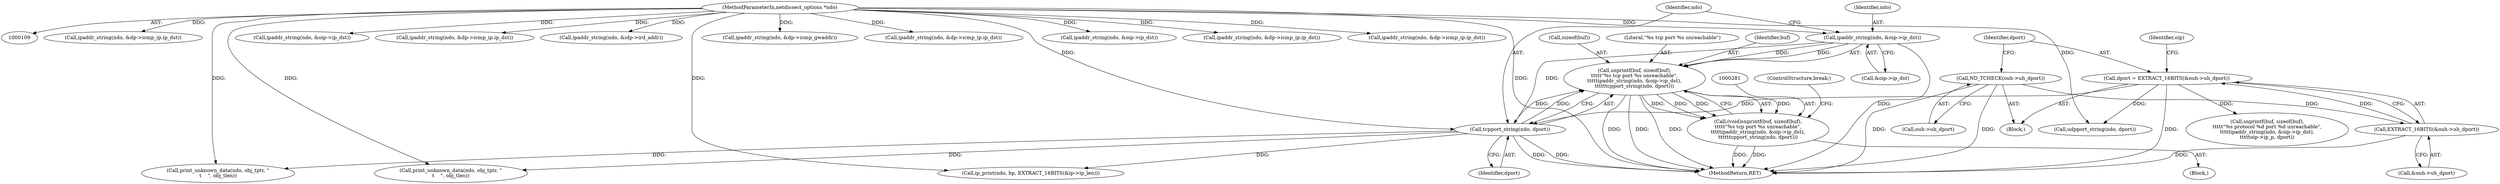 digraph "0_tcpdump_8509ef02eceb2bbb479cea10fe4a7ec6395f1a8b@API" {
"1000282" [label="(Call,snprintf(buf, sizeof(buf),\n\t\t\t\t\t\"%s tcp port %s unreachable\",\n\t\t\t\t\tipaddr_string(ndo, &oip->ip_dst),\n\t\t\t\t\ttcpport_string(ndo, dport)))"];
"1000287" [label="(Call,ipaddr_string(ndo, &oip->ip_dst))"];
"1000110" [label="(MethodParameterIn,netdissect_options *ndo)"];
"1000293" [label="(Call,tcpport_string(ndo, dport))"];
"1000267" [label="(Call,dport = EXTRACT_16BITS(&ouh->uh_dport))"];
"1000269" [label="(Call,EXTRACT_16BITS(&ouh->uh_dport))"];
"1000263" [label="(Call,ND_TCHECK(ouh->uh_dport))"];
"1000280" [label="(Call,(void)snprintf(buf, sizeof(buf),\n\t\t\t\t\t\"%s tcp port %s unreachable\",\n\t\t\t\t\tipaddr_string(ndo, &oip->ip_dst),\n\t\t\t\t\ttcpport_string(ndo, dport)))"];
"1000263" [label="(Call,ND_TCHECK(ouh->uh_dport))"];
"1000221" [label="(Call,ipaddr_string(ndo, &dp->icmp_ip.ip_dst))"];
"1000311" [label="(Call,udpport_string(ndo, dport))"];
"1000323" [label="(Call,ipaddr_string(ndo, &oip->ip_dst))"];
"1000318" [label="(Call,snprintf(buf, sizeof(buf),\n\t\t\t\t\t\"%s protocol %d port %d unreachable\",\n\t\t\t\t\tipaddr_string(ndo, &oip->ip_dst),\n\t\t\t\t\toip->ip_p, dport))"];
"1000280" [label="(Call,(void)snprintf(buf, sizeof(buf),\n\t\t\t\t\t\"%s tcp port %s unreachable\",\n\t\t\t\t\tipaddr_string(ndo, &oip->ip_dst),\n\t\t\t\t\ttcpport_string(ndo, dport)))"];
"1000267" [label="(Call,dport = EXTRACT_16BITS(&ouh->uh_dport))"];
"1001265" [label="(MethodReturn,RET)"];
"1000282" [label="(Call,snprintf(buf, sizeof(buf),\n\t\t\t\t\t\"%s tcp port %s unreachable\",\n\t\t\t\t\tipaddr_string(ndo, &oip->ip_dst),\n\t\t\t\t\ttcpport_string(ndo, dport)))"];
"1000288" [label="(Identifier,ndo)"];
"1000276" [label="(Identifier,oip)"];
"1000284" [label="(Call,sizeof(buf))"];
"1000294" [label="(Identifier,ndo)"];
"1000964" [label="(Call,ip_print(ndo, bp, EXTRACT_16BITS(&ip->ip_len)))"];
"1000408" [label="(Call,ipaddr_string(ndo, &dp->icmp_ip.ip_dst))"];
"1000286" [label="(Literal,\"%s tcp port %s unreachable\")"];
"1000287" [label="(Call,ipaddr_string(ndo, &oip->ip_dst))"];
"1000656" [label="(Call,ipaddr_string(ndo, &idp->ird_addr))"];
"1000206" [label="(Block,)"];
"1000110" [label="(MethodParameterIn,netdissect_options *ndo)"];
"1000296" [label="(ControlStructure,break;)"];
"1000270" [label="(Call,&ouh->uh_dport)"];
"1000289" [label="(Call,&oip->ip_dst)"];
"1000295" [label="(Identifier,dport)"];
"1001242" [label="(Call,print_unknown_data(ndo, obj_tptr, \"\n\t    \", obj_tlen))"];
"1000269" [label="(Call,EXTRACT_16BITS(&ouh->uh_dport))"];
"1000448" [label="(Call,ipaddr_string(ndo, &dp->icmp_gwaddr))"];
"1000268" [label="(Identifier,dport)"];
"1000383" [label="(Call,ipaddr_string(ndo, &dp->icmp_ip.ip_dst))"];
"1000264" [label="(Call,ouh->uh_dport)"];
"1000278" [label="(Block,)"];
"1001234" [label="(Call,print_unknown_data(ndo, obj_tptr, \"\n\t    \", obj_tlen))"];
"1000283" [label="(Identifier,buf)"];
"1000305" [label="(Call,ipaddr_string(ndo, &oip->ip_dst))"];
"1000293" [label="(Call,tcpport_string(ndo, dport))"];
"1000365" [label="(Call,ipaddr_string(ndo, &dp->icmp_ip.ip_dst))"];
"1000440" [label="(Call,ipaddr_string(ndo, &dp->icmp_ip.ip_dst))"];
"1000282" -> "1000280"  [label="AST: "];
"1000282" -> "1000293"  [label="CFG: "];
"1000283" -> "1000282"  [label="AST: "];
"1000284" -> "1000282"  [label="AST: "];
"1000286" -> "1000282"  [label="AST: "];
"1000287" -> "1000282"  [label="AST: "];
"1000293" -> "1000282"  [label="AST: "];
"1000280" -> "1000282"  [label="CFG: "];
"1000282" -> "1001265"  [label="DDG: "];
"1000282" -> "1001265"  [label="DDG: "];
"1000282" -> "1001265"  [label="DDG: "];
"1000282" -> "1000280"  [label="DDG: "];
"1000282" -> "1000280"  [label="DDG: "];
"1000282" -> "1000280"  [label="DDG: "];
"1000282" -> "1000280"  [label="DDG: "];
"1000287" -> "1000282"  [label="DDG: "];
"1000287" -> "1000282"  [label="DDG: "];
"1000293" -> "1000282"  [label="DDG: "];
"1000293" -> "1000282"  [label="DDG: "];
"1000287" -> "1000289"  [label="CFG: "];
"1000288" -> "1000287"  [label="AST: "];
"1000289" -> "1000287"  [label="AST: "];
"1000294" -> "1000287"  [label="CFG: "];
"1000287" -> "1001265"  [label="DDG: "];
"1000110" -> "1000287"  [label="DDG: "];
"1000287" -> "1000293"  [label="DDG: "];
"1000110" -> "1000109"  [label="AST: "];
"1000110" -> "1001265"  [label="DDG: "];
"1000110" -> "1000221"  [label="DDG: "];
"1000110" -> "1000293"  [label="DDG: "];
"1000110" -> "1000305"  [label="DDG: "];
"1000110" -> "1000311"  [label="DDG: "];
"1000110" -> "1000323"  [label="DDG: "];
"1000110" -> "1000365"  [label="DDG: "];
"1000110" -> "1000383"  [label="DDG: "];
"1000110" -> "1000408"  [label="DDG: "];
"1000110" -> "1000440"  [label="DDG: "];
"1000110" -> "1000448"  [label="DDG: "];
"1000110" -> "1000656"  [label="DDG: "];
"1000110" -> "1000964"  [label="DDG: "];
"1000110" -> "1001234"  [label="DDG: "];
"1000110" -> "1001242"  [label="DDG: "];
"1000293" -> "1000295"  [label="CFG: "];
"1000294" -> "1000293"  [label="AST: "];
"1000295" -> "1000293"  [label="AST: "];
"1000293" -> "1001265"  [label="DDG: "];
"1000293" -> "1001265"  [label="DDG: "];
"1000267" -> "1000293"  [label="DDG: "];
"1000293" -> "1000964"  [label="DDG: "];
"1000293" -> "1001234"  [label="DDG: "];
"1000293" -> "1001242"  [label="DDG: "];
"1000267" -> "1000206"  [label="AST: "];
"1000267" -> "1000269"  [label="CFG: "];
"1000268" -> "1000267"  [label="AST: "];
"1000269" -> "1000267"  [label="AST: "];
"1000276" -> "1000267"  [label="CFG: "];
"1000267" -> "1001265"  [label="DDG: "];
"1000269" -> "1000267"  [label="DDG: "];
"1000267" -> "1000311"  [label="DDG: "];
"1000267" -> "1000318"  [label="DDG: "];
"1000269" -> "1000270"  [label="CFG: "];
"1000270" -> "1000269"  [label="AST: "];
"1000269" -> "1001265"  [label="DDG: "];
"1000263" -> "1000269"  [label="DDG: "];
"1000263" -> "1000206"  [label="AST: "];
"1000263" -> "1000264"  [label="CFG: "];
"1000264" -> "1000263"  [label="AST: "];
"1000268" -> "1000263"  [label="CFG: "];
"1000263" -> "1001265"  [label="DDG: "];
"1000263" -> "1001265"  [label="DDG: "];
"1000280" -> "1000278"  [label="AST: "];
"1000281" -> "1000280"  [label="AST: "];
"1000296" -> "1000280"  [label="CFG: "];
"1000280" -> "1001265"  [label="DDG: "];
"1000280" -> "1001265"  [label="DDG: "];
}
